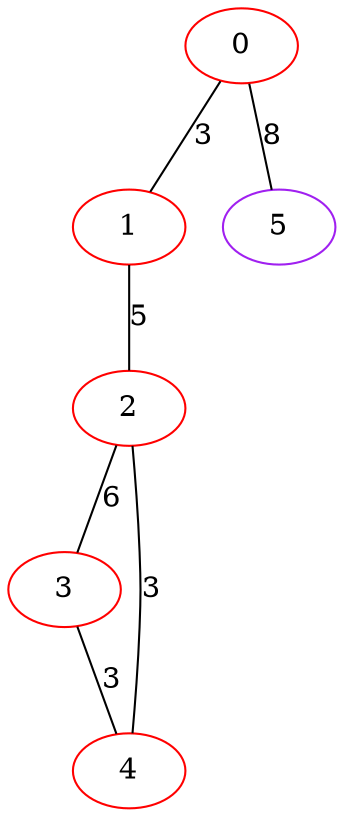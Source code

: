 graph "" {
0 [color=red, weight=1];
1 [color=red, weight=1];
2 [color=red, weight=1];
3 [color=red, weight=1];
4 [color=red, weight=1];
5 [color=purple, weight=4];
0 -- 1  [key=0, label=3];
0 -- 5  [key=0, label=8];
1 -- 2  [key=0, label=5];
2 -- 3  [key=0, label=6];
2 -- 4  [key=0, label=3];
3 -- 4  [key=0, label=3];
}
